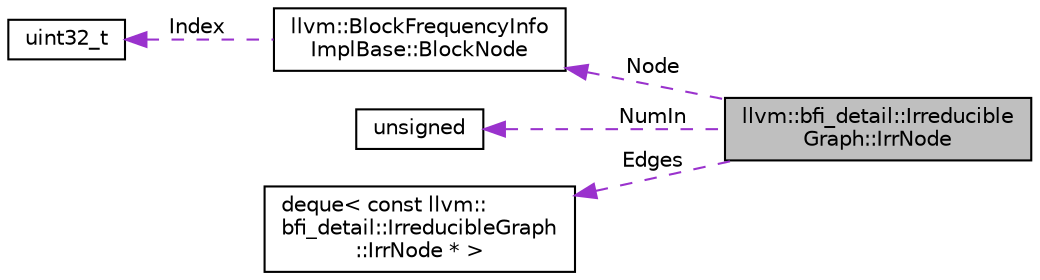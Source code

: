 digraph "llvm::bfi_detail::IrreducibleGraph::IrrNode"
{
 // LATEX_PDF_SIZE
  bgcolor="transparent";
  edge [fontname="Helvetica",fontsize="10",labelfontname="Helvetica",labelfontsize="10"];
  node [fontname="Helvetica",fontsize="10",shape="box"];
  rankdir="LR";
  Node1 [label="llvm::bfi_detail::Irreducible\lGraph::IrrNode",height=0.2,width=0.4,color="black", fillcolor="grey75", style="filled", fontcolor="black",tooltip=" "];
  Node2 -> Node1 [dir="back",color="darkorchid3",fontsize="10",style="dashed",label=" Node" ,fontname="Helvetica"];
  Node2 [label="llvm::BlockFrequencyInfo\lImplBase::BlockNode",height=0.2,width=0.4,color="black",URL="$structllvm_1_1BlockFrequencyInfoImplBase_1_1BlockNode.html",tooltip="Representative of a block."];
  Node3 -> Node2 [dir="back",color="darkorchid3",fontsize="10",style="dashed",label=" Index" ,fontname="Helvetica"];
  Node3 [label="uint32_t",height=0.2,width=0.4,color="black",URL="$classuint32__t.html",tooltip=" "];
  Node4 -> Node1 [dir="back",color="darkorchid3",fontsize="10",style="dashed",label=" NumIn" ,fontname="Helvetica"];
  Node4 [label="unsigned",height=0.2,width=0.4,color="black",URL="$classunsigned.html",tooltip=" "];
  Node5 -> Node1 [dir="back",color="darkorchid3",fontsize="10",style="dashed",label=" Edges" ,fontname="Helvetica"];
  Node5 [label="deque\< const llvm::\lbfi_detail::IrreducibleGraph\l::IrrNode * \>",height=0.2,width=0.4,color="black",tooltip=" "];
}
